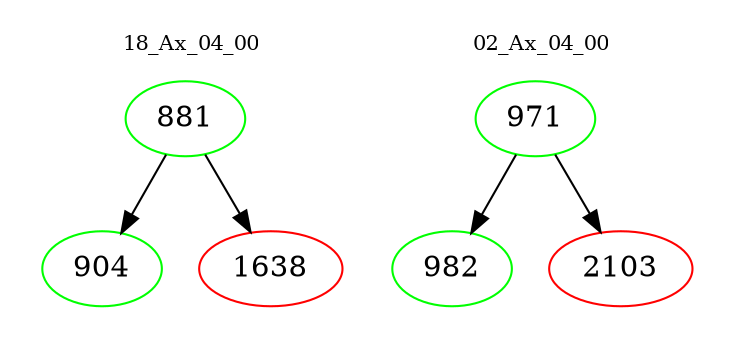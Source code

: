 digraph{
subgraph cluster_0 {
color = white
label = "18_Ax_04_00";
fontsize=10;
T0_881 [label="881", color="green"]
T0_881 -> T0_904 [color="black"]
T0_904 [label="904", color="green"]
T0_881 -> T0_1638 [color="black"]
T0_1638 [label="1638", color="red"]
}
subgraph cluster_1 {
color = white
label = "02_Ax_04_00";
fontsize=10;
T1_971 [label="971", color="green"]
T1_971 -> T1_982 [color="black"]
T1_982 [label="982", color="green"]
T1_971 -> T1_2103 [color="black"]
T1_2103 [label="2103", color="red"]
}
}
